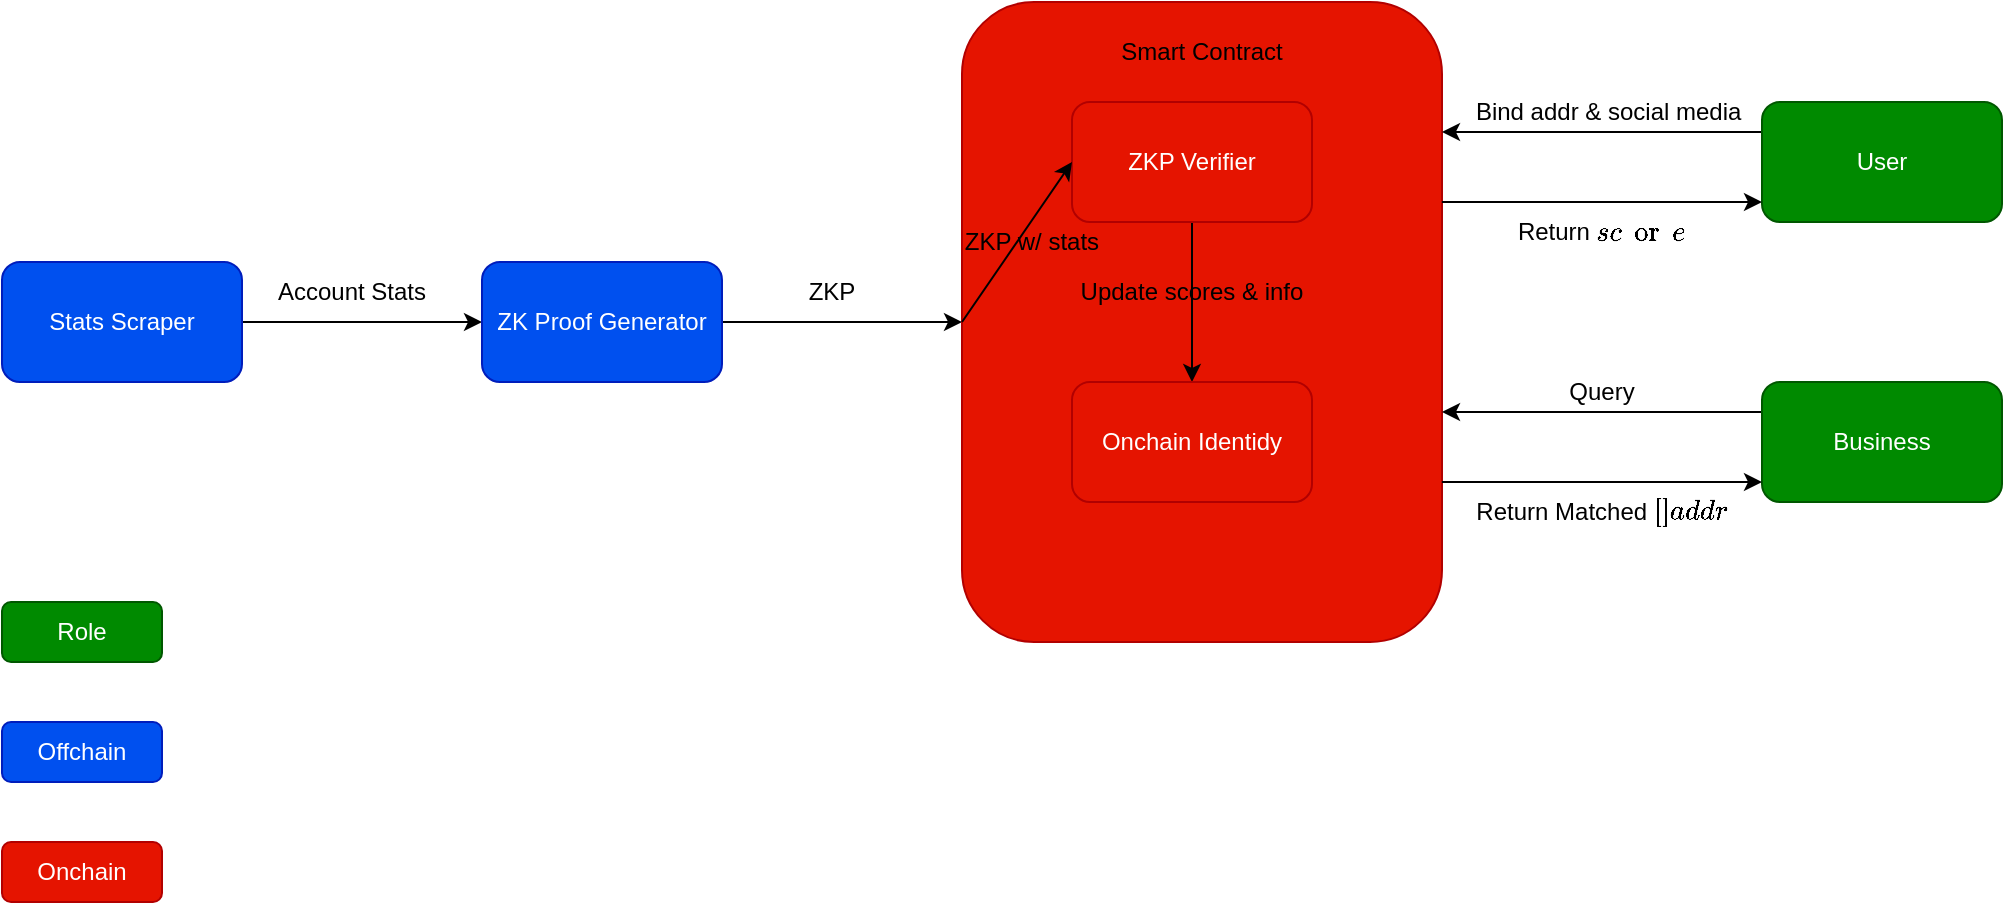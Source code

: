<mxfile>
    <diagram id="L1J3uJSilx2it5hwOt1s" name="Architecture">
        <mxGraphModel dx="1492" dy="859" grid="1" gridSize="10" guides="1" tooltips="1" connect="1" arrows="1" fold="1" page="1" pageScale="1" pageWidth="1920" pageHeight="1200" background="#ffffff" math="0" shadow="0">
            <root>
                <mxCell id="0"/>
                <mxCell id="1" parent="0"/>
                <mxCell id="2" style="edgeStyle=none;html=1;entryX=0;entryY=0.5;entryDx=0;entryDy=0;" parent="1" source="3" target="5" edge="1">
                    <mxGeometry relative="1" as="geometry"/>
                </mxCell>
                <mxCell id="3" value="Stats Scraper" style="rounded=1;whiteSpace=wrap;html=1;fillColor=#0050ef;fontColor=#ffffff;strokeColor=#001DBC;" parent="1" vertex="1">
                    <mxGeometry x="440" y="530" width="120" height="60" as="geometry"/>
                </mxCell>
                <mxCell id="4" style="edgeStyle=none;html=1;" parent="1" source="5" edge="1">
                    <mxGeometry relative="1" as="geometry">
                        <mxPoint x="920" y="560" as="targetPoint"/>
                    </mxGeometry>
                </mxCell>
                <mxCell id="5" value="ZK Proof Generator" style="rounded=1;whiteSpace=wrap;html=1;fillColor=#0050ef;fontColor=#ffffff;strokeColor=#001DBC;" parent="1" vertex="1">
                    <mxGeometry x="680" y="530" width="120" height="60" as="geometry"/>
                </mxCell>
                <mxCell id="6" value="" style="rounded=1;whiteSpace=wrap;html=1;fillColor=#e51400;fontColor=#ffffff;strokeColor=#B20000;" parent="1" vertex="1">
                    <mxGeometry x="920" y="400" width="240" height="320" as="geometry"/>
                </mxCell>
                <mxCell id="8" value="&lt;font style=&quot;color: light-dark(rgb(0, 0, 0), rgb(0, 0, 0));&quot;&gt;Smart Contract&lt;/font&gt;" style="text;html=1;align=center;verticalAlign=middle;whiteSpace=wrap;rounded=0;" parent="1" vertex="1">
                    <mxGeometry x="975" y="410" width="130" height="30" as="geometry"/>
                </mxCell>
                <mxCell id="11" value="" style="edgeStyle=none;html=1;strokeColor=light-dark(#000000,#000000);" parent="1" source="9" target="10" edge="1">
                    <mxGeometry relative="1" as="geometry"/>
                </mxCell>
                <mxCell id="9" value="ZKP Verifier" style="rounded=1;whiteSpace=wrap;html=1;fillColor=#e51400;fontColor=#ffffff;strokeColor=#B20000;" parent="1" vertex="1">
                    <mxGeometry x="975" y="450" width="120" height="60" as="geometry"/>
                </mxCell>
                <mxCell id="10" value="Onchain Identidy" style="whiteSpace=wrap;html=1;rounded=1;fillColor=#e51400;fontColor=#ffffff;strokeColor=#B20000;" parent="1" vertex="1">
                    <mxGeometry x="975" y="590" width="120" height="60" as="geometry"/>
                </mxCell>
                <mxCell id="13" value="" style="endArrow=classic;html=1;entryX=0;entryY=0.5;entryDx=0;entryDy=0;strokeColor=light-dark(#000000,#000000);" parent="1" target="9" edge="1">
                    <mxGeometry width="50" height="50" relative="1" as="geometry">
                        <mxPoint x="920" y="560" as="sourcePoint"/>
                        <mxPoint x="970" y="510" as="targetPoint"/>
                    </mxGeometry>
                </mxCell>
                <mxCell id="17" value="&lt;font style=&quot;color: light-dark(rgb(0, 0, 0), rgb(0, 0, 0));&quot;&gt;ZKP w/ stats&lt;/font&gt;" style="text;html=1;align=center;verticalAlign=middle;whiteSpace=wrap;rounded=0;" parent="1" vertex="1">
                    <mxGeometry x="920" y="510" width="70" height="20" as="geometry"/>
                </mxCell>
                <mxCell id="19" value="&lt;font style=&quot;color: light-dark(rgb(0, 0, 0), rgb(0, 0, 0));&quot;&gt;Update scores &amp;amp; info&lt;/font&gt;" style="text;html=1;align=center;verticalAlign=middle;whiteSpace=wrap;rounded=0;" parent="1" vertex="1">
                    <mxGeometry x="966.25" y="530" width="137.5" height="30" as="geometry"/>
                </mxCell>
                <mxCell id="24" style="edgeStyle=none;html=1;entryX=1;entryY=0.203;entryDx=0;entryDy=0;exitX=0;exitY=0.25;exitDx=0;exitDy=0;entryPerimeter=0;" parent="1" source="20" target="6" edge="1">
                    <mxGeometry relative="1" as="geometry"/>
                </mxCell>
                <mxCell id="20" value="User" style="rounded=1;whiteSpace=wrap;html=1;fillColor=#008a00;fontColor=#ffffff;strokeColor=#005700;" parent="1" vertex="1">
                    <mxGeometry x="1320" y="450" width="120" height="60" as="geometry"/>
                </mxCell>
                <mxCell id="21" value="Role" style="rounded=1;whiteSpace=wrap;html=1;fillColor=#008a00;fontColor=#ffffff;strokeColor=#005700;" parent="1" vertex="1">
                    <mxGeometry x="440" y="700" width="80" height="30" as="geometry"/>
                </mxCell>
                <mxCell id="22" value="Offchain" style="rounded=1;whiteSpace=wrap;html=1;fillColor=#0050ef;fontColor=#ffffff;strokeColor=#001DBC;" parent="1" vertex="1">
                    <mxGeometry x="440" y="760" width="80" height="30" as="geometry"/>
                </mxCell>
                <mxCell id="23" value="Onchain" style="rounded=1;whiteSpace=wrap;html=1;fillColor=#e51400;fontColor=#ffffff;strokeColor=#B20000;" parent="1" vertex="1">
                    <mxGeometry x="440" y="820" width="80" height="30" as="geometry"/>
                </mxCell>
                <mxCell id="26" value="" style="endArrow=classic;html=1;" parent="1" edge="1">
                    <mxGeometry width="50" height="50" relative="1" as="geometry">
                        <mxPoint x="1160" y="500" as="sourcePoint"/>
                        <mxPoint x="1320" y="500" as="targetPoint"/>
                    </mxGeometry>
                </mxCell>
                <mxCell id="27" style="edgeStyle=none;html=1;entryX=1;entryY=0.203;entryDx=0;entryDy=0;exitX=0;exitY=0.25;exitDx=0;exitDy=0;entryPerimeter=0;" parent="1" source="28" edge="1">
                    <mxGeometry relative="1" as="geometry">
                        <mxPoint x="1160" y="605" as="targetPoint"/>
                    </mxGeometry>
                </mxCell>
                <mxCell id="28" value="Business" style="rounded=1;whiteSpace=wrap;html=1;fillColor=#008a00;fontColor=#ffffff;strokeColor=#005700;" parent="1" vertex="1">
                    <mxGeometry x="1320" y="590" width="120" height="60" as="geometry"/>
                </mxCell>
                <mxCell id="29" value="" style="endArrow=classic;html=1;" parent="1" edge="1">
                    <mxGeometry width="50" height="50" relative="1" as="geometry">
                        <mxPoint x="1160" y="640" as="sourcePoint"/>
                        <mxPoint x="1320" y="640" as="targetPoint"/>
                    </mxGeometry>
                </mxCell>
                <mxCell id="30" value="Query" style="text;html=1;align=center;verticalAlign=middle;whiteSpace=wrap;rounded=0;" parent="1" vertex="1">
                    <mxGeometry x="1210" y="580" width="60" height="30" as="geometry"/>
                </mxCell>
                <mxCell id="31" value="Return Matched `[]addr`" style="text;html=1;align=center;verticalAlign=middle;whiteSpace=wrap;rounded=0;" parent="1" vertex="1">
                    <mxGeometry x="1160" y="640" width="160" height="30" as="geometry"/>
                </mxCell>
                <mxCell id="32" value="Bind addr &amp;amp; social media&amp;nbsp;" style="text;html=1;align=center;verticalAlign=middle;whiteSpace=wrap;rounded=0;" parent="1" vertex="1">
                    <mxGeometry x="1170" y="440" width="150" height="30" as="geometry"/>
                </mxCell>
                <mxCell id="33" value="Return `score`" style="text;html=1;align=center;verticalAlign=middle;whiteSpace=wrap;rounded=0;" parent="1" vertex="1">
                    <mxGeometry x="1195" y="500" width="90" height="30" as="geometry"/>
                </mxCell>
                <mxCell id="lFwoF6bqFf01xsQMU0sy-33" value="Account Stats" style="text;html=1;align=center;verticalAlign=middle;whiteSpace=wrap;rounded=0;" vertex="1" parent="1">
                    <mxGeometry x="570" y="530" width="90" height="30" as="geometry"/>
                </mxCell>
                <mxCell id="lFwoF6bqFf01xsQMU0sy-34" value="ZKP" style="text;html=1;align=center;verticalAlign=middle;whiteSpace=wrap;rounded=0;" vertex="1" parent="1">
                    <mxGeometry x="810" y="530" width="90" height="30" as="geometry"/>
                </mxCell>
            </root>
        </mxGraphModel>
    </diagram>
    <diagram id="5sAxrjBRKXG2kk2TQi_Q" name="Flow">
        <mxGraphModel dx="723" dy="537" grid="1" gridSize="10" guides="1" tooltips="1" connect="1" arrows="1" fold="1" page="1" pageScale="1" pageWidth="1920" pageHeight="1200" math="0" shadow="0">
            <root>
                <mxCell id="0"/>
                <mxCell id="1" parent="0"/>
                <mxCell id="6MrxLSPz2OCRYS000vyv-43" value="" style="curved=1;endArrow=classic;html=1;exitX=1;exitY=0;exitDx=0;exitDy=5;exitPerimeter=0;" parent="1" target="-39nq5ZpdxH6TfbfoozZ-6" edge="1">
                    <mxGeometry width="50" height="50" relative="1" as="geometry">
                        <mxPoint x="860" y="470" as="sourcePoint"/>
                        <mxPoint x="860" y="495" as="targetPoint"/>
                        <Array as="points">
                            <mxPoint x="895" y="475"/>
                            <mxPoint x="910" y="495"/>
                        </Array>
                    </mxGeometry>
                </mxCell>
                <mxCell id="-39nq5ZpdxH6TfbfoozZ-1" value="Backend" style="shape=umlLifeline;perimeter=lifelinePerimeter;whiteSpace=wrap;html=1;container=1;dropTarget=0;collapsible=0;recursiveResize=0;outlineConnect=0;portConstraint=eastwest;newEdgeStyle={&quot;edgeStyle&quot;:&quot;elbowEdgeStyle&quot;,&quot;elbow&quot;:&quot;vertical&quot;,&quot;curved&quot;:0,&quot;rounded&quot;:0};" parent="1" vertex="1">
                    <mxGeometry x="610" y="200" width="100" height="400" as="geometry"/>
                </mxCell>
                <mxCell id="-39nq5ZpdxH6TfbfoozZ-2" value="" style="html=1;points=[[0,0,0,0,5],[0,1,0,0,-5],[1,0,0,0,5],[1,1,0,0,-5]];perimeter=orthogonalPerimeter;outlineConnect=0;targetShapes=umlLifeline;portConstraint=eastwest;newEdgeStyle={&quot;curved&quot;:0,&quot;rounded&quot;:0};fillColor=#808080;" parent="-39nq5ZpdxH6TfbfoozZ-1" vertex="1">
                    <mxGeometry x="45" y="70" width="10" height="290" as="geometry"/>
                </mxCell>
                <mxCell id="-39nq5ZpdxH6TfbfoozZ-3" value="Client" style="shape=umlLifeline;perimeter=lifelinePerimeter;whiteSpace=wrap;html=1;container=1;dropTarget=0;collapsible=0;recursiveResize=0;outlineConnect=0;portConstraint=eastwest;newEdgeStyle={&quot;edgeStyle&quot;:&quot;elbowEdgeStyle&quot;,&quot;elbow&quot;:&quot;vertical&quot;,&quot;curved&quot;:0,&quot;rounded&quot;:0};" parent="1" vertex="1">
                    <mxGeometry x="410" y="200" width="100" height="400" as="geometry"/>
                </mxCell>
                <mxCell id="-39nq5ZpdxH6TfbfoozZ-4" value="" style="html=1;points=[[0,0,0,0,5],[0,1,0,0,-5],[1,0,0,0,5],[1,1,0,0,-5]];perimeter=orthogonalPerimeter;outlineConnect=0;targetShapes=umlLifeline;portConstraint=eastwest;newEdgeStyle={&quot;curved&quot;:0,&quot;rounded&quot;:0};" parent="-39nq5ZpdxH6TfbfoozZ-3" vertex="1">
                    <mxGeometry x="45" y="60" width="10" height="320" as="geometry"/>
                </mxCell>
                <mxCell id="-39nq5ZpdxH6TfbfoozZ-5" value="Contract" style="shape=umlLifeline;perimeter=lifelinePerimeter;whiteSpace=wrap;html=1;container=1;dropTarget=0;collapsible=0;recursiveResize=0;outlineConnect=0;portConstraint=eastwest;newEdgeStyle={&quot;edgeStyle&quot;:&quot;elbowEdgeStyle&quot;,&quot;elbow&quot;:&quot;vertical&quot;,&quot;curved&quot;:0,&quot;rounded&quot;:0};" parent="1" vertex="1">
                    <mxGeometry x="810" y="200" width="100" height="400" as="geometry"/>
                </mxCell>
                <mxCell id="-39nq5ZpdxH6TfbfoozZ-6" value="" style="html=1;points=[[0,0,0,0,5],[0,1,0,0,-5],[1,0,0,0,5],[1,1,0,0,-5]];perimeter=orthogonalPerimeter;outlineConnect=0;targetShapes=umlLifeline;portConstraint=eastwest;newEdgeStyle={&quot;curved&quot;:0,&quot;rounded&quot;:0};fillColor=#808080;" parent="-39nq5ZpdxH6TfbfoozZ-5" vertex="1">
                    <mxGeometry x="45" y="220" width="10" height="120" as="geometry"/>
                </mxCell>
                <mxCell id="-39nq5ZpdxH6TfbfoozZ-21" value="" style="curved=1;endArrow=classic;html=1;exitX=1;exitY=0;exitDx=0;exitDy=5;exitPerimeter=0;" parent="-39nq5ZpdxH6TfbfoozZ-5" source="-39nq5ZpdxH6TfbfoozZ-6" target="-39nq5ZpdxH6TfbfoozZ-6" edge="1">
                    <mxGeometry width="50" height="50" relative="1" as="geometry">
                        <mxPoint x="10" y="230" as="sourcePoint"/>
                        <mxPoint x="20" y="250" as="targetPoint"/>
                        <Array as="points">
                            <mxPoint x="90" y="230"/>
                            <mxPoint x="105" y="250"/>
                        </Array>
                    </mxGeometry>
                </mxCell>
                <mxCell id="-39nq5ZpdxH6TfbfoozZ-7" value="" style="endArrow=classic;html=1;" parent="1" edge="1">
                    <mxGeometry width="50" height="50" relative="1" as="geometry">
                        <mxPoint x="465.0" y="270" as="sourcePoint"/>
                        <mxPoint x="655" y="270" as="targetPoint"/>
                    </mxGeometry>
                </mxCell>
                <mxCell id="-39nq5ZpdxH6TfbfoozZ-8" value="Initial `updateScore` req" style="edgeLabel;html=1;align=center;verticalAlign=middle;resizable=0;points=[];" parent="-39nq5ZpdxH6TfbfoozZ-7" vertex="1" connectable="0">
                    <mxGeometry x="-0.138" relative="1" as="geometry">
                        <mxPoint as="offset"/>
                    </mxGeometry>
                </mxCell>
                <mxCell id="-39nq5ZpdxH6TfbfoozZ-10" value="" style="endArrow=classic;html=1;" parent="1" source="-39nq5ZpdxH6TfbfoozZ-4" edge="1">
                    <mxGeometry width="50" height="50" relative="1" as="geometry">
                        <mxPoint x="510" y="300" as="sourcePoint"/>
                        <mxPoint x="654.5" y="300" as="targetPoint"/>
                    </mxGeometry>
                </mxCell>
                <mxCell id="-39nq5ZpdxH6TfbfoozZ-11" value="Login Accounts" style="edgeLabel;html=1;align=center;verticalAlign=middle;resizable=0;points=[];" parent="-39nq5ZpdxH6TfbfoozZ-10" vertex="1" connectable="0">
                    <mxGeometry x="-0.138" relative="1" as="geometry">
                        <mxPoint as="offset"/>
                    </mxGeometry>
                </mxCell>
                <mxCell id="-39nq5ZpdxH6TfbfoozZ-12" value="" style="curved=1;endArrow=classic;html=1;" parent="1" target="-39nq5ZpdxH6TfbfoozZ-2" edge="1">
                    <mxGeometry width="50" height="50" relative="1" as="geometry">
                        <mxPoint x="665" y="310" as="sourcePoint"/>
                        <mxPoint x="710" y="380" as="targetPoint"/>
                        <Array as="points">
                            <mxPoint x="760" y="330"/>
                        </Array>
                    </mxGeometry>
                </mxCell>
                <mxCell id="-39nq5ZpdxH6TfbfoozZ-13" value="Scraping data" style="text;html=1;align=left;verticalAlign=middle;whiteSpace=wrap;rounded=0;" parent="1" vertex="1">
                    <mxGeometry x="710" y="300" width="90" height="30" as="geometry"/>
                </mxCell>
                <mxCell id="-39nq5ZpdxH6TfbfoozZ-14" value="" style="curved=1;endArrow=classic;html=1;" parent="1" edge="1">
                    <mxGeometry width="50" height="50" relative="1" as="geometry">
                        <mxPoint x="665" y="340" as="sourcePoint"/>
                        <mxPoint x="665" y="360" as="targetPoint"/>
                        <Array as="points">
                            <mxPoint x="760" y="360"/>
                        </Array>
                    </mxGeometry>
                </mxCell>
                <mxCell id="-39nq5ZpdxH6TfbfoozZ-15" value="Aggregate data" style="text;html=1;align=left;verticalAlign=middle;whiteSpace=wrap;rounded=0;" parent="1" vertex="1">
                    <mxGeometry x="710" y="330" width="90" height="30" as="geometry"/>
                </mxCell>
                <mxCell id="-39nq5ZpdxH6TfbfoozZ-17" value="" style="curved=1;endArrow=classic;html=1;" parent="1" edge="1">
                    <mxGeometry width="50" height="50" relative="1" as="geometry">
                        <mxPoint x="665" y="370" as="sourcePoint"/>
                        <mxPoint x="665" y="390" as="targetPoint"/>
                        <Array as="points">
                            <mxPoint x="760" y="390"/>
                        </Array>
                    </mxGeometry>
                </mxCell>
                <mxCell id="-39nq5ZpdxH6TfbfoozZ-18" value="Gen ZKP" style="text;html=1;align=left;verticalAlign=middle;whiteSpace=wrap;rounded=0;" parent="1" vertex="1">
                    <mxGeometry x="710" y="360" width="90" height="30" as="geometry"/>
                </mxCell>
                <mxCell id="-39nq5ZpdxH6TfbfoozZ-19" value="" style="endArrow=classic;html=1;" parent="1" source="-39nq5ZpdxH6TfbfoozZ-2" target="-39nq5ZpdxH6TfbfoozZ-6" edge="1">
                    <mxGeometry width="50" height="50" relative="1" as="geometry">
                        <mxPoint x="665" y="410" as="sourcePoint"/>
                        <mxPoint x="810" y="410" as="targetPoint"/>
                    </mxGeometry>
                </mxCell>
                <mxCell id="-39nq5ZpdxH6TfbfoozZ-20" value="Submit `updateScoreReq` w/ ZKP" style="edgeLabel;html=1;align=center;verticalAlign=middle;resizable=0;points=[];" parent="-39nq5ZpdxH6TfbfoozZ-19" vertex="1" connectable="0">
                    <mxGeometry x="-0.07" y="-1" relative="1" as="geometry">
                        <mxPoint as="offset"/>
                    </mxGeometry>
                </mxCell>
                <mxCell id="-39nq5ZpdxH6TfbfoozZ-23" value="Verify ZKP" style="text;html=1;align=left;verticalAlign=middle;whiteSpace=wrap;rounded=0;" parent="1" vertex="1">
                    <mxGeometry x="900" y="410" width="60" height="30" as="geometry"/>
                </mxCell>
                <mxCell id="-39nq5ZpdxH6TfbfoozZ-25" value="Update data" style="text;html=1;align=left;verticalAlign=middle;whiteSpace=wrap;rounded=0;" parent="1" vertex="1">
                    <mxGeometry x="900" y="460" width="70" height="30" as="geometry"/>
                </mxCell>
                <mxCell id="-39nq5ZpdxH6TfbfoozZ-26" value="" style="endArrow=classic;html=1;" parent="1" target="-39nq5ZpdxH6TfbfoozZ-2" edge="1">
                    <mxGeometry width="50" height="50" relative="1" as="geometry">
                        <mxPoint x="860" y="540" as="sourcePoint"/>
                        <mxPoint x="670" y="540" as="targetPoint"/>
                    </mxGeometry>
                </mxCell>
                <mxCell id="-39nq5ZpdxH6TfbfoozZ-27" value="Resp" style="edgeLabel;html=1;align=center;verticalAlign=middle;resizable=0;points=[];" parent="-39nq5ZpdxH6TfbfoozZ-26" vertex="1" connectable="0">
                    <mxGeometry x="-0.07" y="-1" relative="1" as="geometry">
                        <mxPoint as="offset"/>
                    </mxGeometry>
                </mxCell>
                <mxCell id="-39nq5ZpdxH6TfbfoozZ-28" value="" style="endArrow=classic;html=1;" parent="1" target="-39nq5ZpdxH6TfbfoozZ-4" edge="1">
                    <mxGeometry width="50" height="50" relative="1" as="geometry">
                        <mxPoint x="660" y="560" as="sourcePoint"/>
                        <mxPoint x="510" y="560" as="targetPoint"/>
                    </mxGeometry>
                </mxCell>
                <mxCell id="-39nq5ZpdxH6TfbfoozZ-29" value="Resp" style="edgeLabel;html=1;align=center;verticalAlign=middle;resizable=0;points=[];" parent="-39nq5ZpdxH6TfbfoozZ-28" vertex="1" connectable="0">
                    <mxGeometry x="-0.07" y="-1" relative="1" as="geometry">
                        <mxPoint as="offset"/>
                    </mxGeometry>
                </mxCell>
                <mxCell id="6MrxLSPz2OCRYS000vyv-3" value="Frontend" style="shape=umlLifeline;perimeter=lifelinePerimeter;whiteSpace=wrap;html=1;container=1;dropTarget=0;collapsible=0;recursiveResize=0;outlineConnect=0;portConstraint=eastwest;newEdgeStyle={&quot;edgeStyle&quot;:&quot;elbowEdgeStyle&quot;,&quot;elbow&quot;:&quot;vertical&quot;,&quot;curved&quot;:0,&quot;rounded&quot;:0};" parent="1" vertex="1">
                    <mxGeometry x="1200" y="200" width="100" height="280" as="geometry"/>
                </mxCell>
                <mxCell id="6MrxLSPz2OCRYS000vyv-4" value="" style="html=1;points=[[0,0,0,0,5],[0,1,0,0,-5],[1,0,0,0,5],[1,1,0,0,-5]];perimeter=orthogonalPerimeter;outlineConnect=0;targetShapes=umlLifeline;portConstraint=eastwest;newEdgeStyle={&quot;curved&quot;:0,&quot;rounded&quot;:0};fillColor=#808080;" parent="6MrxLSPz2OCRYS000vyv-3" vertex="1">
                    <mxGeometry x="45" y="70" width="10" height="100" as="geometry"/>
                </mxCell>
                <mxCell id="6MrxLSPz2OCRYS000vyv-5" value="Client" style="shape=umlLifeline;perimeter=lifelinePerimeter;whiteSpace=wrap;html=1;container=1;dropTarget=0;collapsible=0;recursiveResize=0;outlineConnect=0;portConstraint=eastwest;newEdgeStyle={&quot;edgeStyle&quot;:&quot;elbowEdgeStyle&quot;,&quot;elbow&quot;:&quot;vertical&quot;,&quot;curved&quot;:0,&quot;rounded&quot;:0};" parent="1" vertex="1">
                    <mxGeometry x="1040" y="200" width="100" height="280" as="geometry"/>
                </mxCell>
                <mxCell id="6MrxLSPz2OCRYS000vyv-6" value="" style="html=1;points=[[0,0,0,0,5],[0,1,0,0,-5],[1,0,0,0,5],[1,1,0,0,-5]];perimeter=orthogonalPerimeter;outlineConnect=0;targetShapes=umlLifeline;portConstraint=eastwest;newEdgeStyle={&quot;curved&quot;:0,&quot;rounded&quot;:0};" parent="6MrxLSPz2OCRYS000vyv-5" vertex="1">
                    <mxGeometry x="45" y="60" width="10" height="140" as="geometry"/>
                </mxCell>
                <mxCell id="6MrxLSPz2OCRYS000vyv-7" value="Contract" style="shape=umlLifeline;perimeter=lifelinePerimeter;whiteSpace=wrap;html=1;container=1;dropTarget=0;collapsible=0;recursiveResize=0;outlineConnect=0;portConstraint=eastwest;newEdgeStyle={&quot;edgeStyle&quot;:&quot;elbowEdgeStyle&quot;,&quot;elbow&quot;:&quot;vertical&quot;,&quot;curved&quot;:0,&quot;rounded&quot;:0};" parent="1" vertex="1">
                    <mxGeometry x="1360" y="200" width="100" height="280" as="geometry"/>
                </mxCell>
                <mxCell id="6MrxLSPz2OCRYS000vyv-8" value="" style="html=1;points=[[0,0,0,0,5],[0,1,0,0,-5],[1,0,0,0,5],[1,1,0,0,-5]];perimeter=orthogonalPerimeter;outlineConnect=0;targetShapes=umlLifeline;portConstraint=eastwest;newEdgeStyle={&quot;curved&quot;:0,&quot;rounded&quot;:0};fillColor=#808080;" parent="6MrxLSPz2OCRYS000vyv-7" vertex="1">
                    <mxGeometry x="45" y="80" width="10" height="60" as="geometry"/>
                </mxCell>
                <mxCell id="6MrxLSPz2OCRYS000vyv-9" value="" style="endArrow=classic;html=1;" parent="1" target="6MrxLSPz2OCRYS000vyv-4" edge="1">
                    <mxGeometry width="50" height="50" relative="1" as="geometry">
                        <mxPoint x="1095" y="270" as="sourcePoint"/>
                        <mxPoint x="1230" y="270" as="targetPoint"/>
                    </mxGeometry>
                </mxCell>
                <mxCell id="6MrxLSPz2OCRYS000vyv-10" value="Specify query" style="edgeLabel;html=1;align=center;verticalAlign=middle;resizable=0;points=[];" parent="6MrxLSPz2OCRYS000vyv-9" vertex="1" connectable="0">
                    <mxGeometry x="-0.138" relative="1" as="geometry">
                        <mxPoint as="offset"/>
                    </mxGeometry>
                </mxCell>
                <mxCell id="6MrxLSPz2OCRYS000vyv-19" value="" style="endArrow=classic;html=1;" parent="1" source="6MrxLSPz2OCRYS000vyv-4" target="6MrxLSPz2OCRYS000vyv-8" edge="1">
                    <mxGeometry width="50" height="50" relative="1" as="geometry">
                        <mxPoint x="1255" y="410" as="sourcePoint"/>
                        <mxPoint x="1400" y="410" as="targetPoint"/>
                        <Array as="points">
                            <mxPoint x="1380" y="280"/>
                        </Array>
                    </mxGeometry>
                </mxCell>
                <mxCell id="6MrxLSPz2OCRYS000vyv-20" value="call `query(queryReq)`" style="edgeLabel;html=1;align=center;verticalAlign=middle;resizable=0;points=[];" parent="6MrxLSPz2OCRYS000vyv-19" vertex="1" connectable="0">
                    <mxGeometry x="-0.07" y="-1" relative="1" as="geometry">
                        <mxPoint as="offset"/>
                    </mxGeometry>
                </mxCell>
                <mxCell id="6MrxLSPz2OCRYS000vyv-25" value="" style="endArrow=classic;html=1;" parent="1" edge="1">
                    <mxGeometry width="50" height="50" relative="1" as="geometry">
                        <mxPoint x="1250" y="370" as="sourcePoint"/>
                        <mxPoint x="1095" y="370" as="targetPoint"/>
                    </mxGeometry>
                </mxCell>
                <mxCell id="6MrxLSPz2OCRYS000vyv-26" value="return `address[]`" style="edgeLabel;html=1;align=center;verticalAlign=middle;resizable=0;points=[];" parent="6MrxLSPz2OCRYS000vyv-25" vertex="1" connectable="0">
                    <mxGeometry x="-0.07" y="-1" relative="1" as="geometry">
                        <mxPoint as="offset"/>
                    </mxGeometry>
                </mxCell>
                <mxCell id="6MrxLSPz2OCRYS000vyv-27" value="" style="endArrow=classic;html=1;" parent="1" source="6MrxLSPz2OCRYS000vyv-8" target="6MrxLSPz2OCRYS000vyv-4" edge="1">
                    <mxGeometry width="50" height="50" relative="1" as="geometry">
                        <mxPoint x="1400" y="340" as="sourcePoint"/>
                        <mxPoint x="1260" y="340" as="targetPoint"/>
                        <Array as="points">
                            <mxPoint x="1385" y="340"/>
                        </Array>
                    </mxGeometry>
                </mxCell>
                <mxCell id="6MrxLSPz2OCRYS000vyv-28" value="return `address[]`" style="edgeLabel;html=1;align=center;verticalAlign=middle;resizable=0;points=[];" parent="6MrxLSPz2OCRYS000vyv-27" vertex="1" connectable="0">
                    <mxGeometry x="-0.07" y="-1" relative="1" as="geometry">
                        <mxPoint as="offset"/>
                    </mxGeometry>
                </mxCell>
                <mxCell id="6MrxLSPz2OCRYS000vyv-29" value="Frontend" style="shape=umlLifeline;perimeter=lifelinePerimeter;whiteSpace=wrap;html=1;container=1;dropTarget=0;collapsible=0;recursiveResize=0;outlineConnect=0;portConstraint=eastwest;newEdgeStyle={&quot;edgeStyle&quot;:&quot;elbowEdgeStyle&quot;,&quot;elbow&quot;:&quot;vertical&quot;,&quot;curved&quot;:0,&quot;rounded&quot;:0};" parent="1" vertex="1">
                    <mxGeometry x="1200" y="600" width="100" height="280" as="geometry"/>
                </mxCell>
                <mxCell id="6MrxLSPz2OCRYS000vyv-30" value="" style="html=1;points=[[0,0,0,0,5],[0,1,0,0,-5],[1,0,0,0,5],[1,1,0,0,-5]];perimeter=orthogonalPerimeter;outlineConnect=0;targetShapes=umlLifeline;portConstraint=eastwest;newEdgeStyle={&quot;curved&quot;:0,&quot;rounded&quot;:0};fillColor=#808080;" parent="6MrxLSPz2OCRYS000vyv-29" vertex="1">
                    <mxGeometry x="45" y="70" width="10" height="100" as="geometry"/>
                </mxCell>
                <mxCell id="6MrxLSPz2OCRYS000vyv-31" value="Client" style="shape=umlLifeline;perimeter=lifelinePerimeter;whiteSpace=wrap;html=1;container=1;dropTarget=0;collapsible=0;recursiveResize=0;outlineConnect=0;portConstraint=eastwest;newEdgeStyle={&quot;edgeStyle&quot;:&quot;elbowEdgeStyle&quot;,&quot;elbow&quot;:&quot;vertical&quot;,&quot;curved&quot;:0,&quot;rounded&quot;:0};" parent="1" vertex="1">
                    <mxGeometry x="1040" y="600" width="100" height="280" as="geometry"/>
                </mxCell>
                <mxCell id="6MrxLSPz2OCRYS000vyv-32" value="" style="html=1;points=[[0,0,0,0,5],[0,1,0,0,-5],[1,0,0,0,5],[1,1,0,0,-5]];perimeter=orthogonalPerimeter;outlineConnect=0;targetShapes=umlLifeline;portConstraint=eastwest;newEdgeStyle={&quot;curved&quot;:0,&quot;rounded&quot;:0};" parent="6MrxLSPz2OCRYS000vyv-31" vertex="1">
                    <mxGeometry x="45" y="60" width="10" height="140" as="geometry"/>
                </mxCell>
                <mxCell id="6MrxLSPz2OCRYS000vyv-33" value="Contract" style="shape=umlLifeline;perimeter=lifelinePerimeter;whiteSpace=wrap;html=1;container=1;dropTarget=0;collapsible=0;recursiveResize=0;outlineConnect=0;portConstraint=eastwest;newEdgeStyle={&quot;edgeStyle&quot;:&quot;elbowEdgeStyle&quot;,&quot;elbow&quot;:&quot;vertical&quot;,&quot;curved&quot;:0,&quot;rounded&quot;:0};" parent="1" vertex="1">
                    <mxGeometry x="1360" y="600" width="100" height="280" as="geometry"/>
                </mxCell>
                <mxCell id="6MrxLSPz2OCRYS000vyv-34" value="" style="html=1;points=[[0,0,0,0,5],[0,1,0,0,-5],[1,0,0,0,5],[1,1,0,0,-5]];perimeter=orthogonalPerimeter;outlineConnect=0;targetShapes=umlLifeline;portConstraint=eastwest;newEdgeStyle={&quot;curved&quot;:0,&quot;rounded&quot;:0};fillColor=#808080;" parent="6MrxLSPz2OCRYS000vyv-33" vertex="1">
                    <mxGeometry x="45" y="80" width="10" height="60" as="geometry"/>
                </mxCell>
                <mxCell id="6MrxLSPz2OCRYS000vyv-35" value="" style="endArrow=classic;html=1;" parent="1" target="6MrxLSPz2OCRYS000vyv-30" edge="1">
                    <mxGeometry width="50" height="50" relative="1" as="geometry">
                        <mxPoint x="1095" y="670" as="sourcePoint"/>
                        <mxPoint x="1230" y="670" as="targetPoint"/>
                    </mxGeometry>
                </mxCell>
                <mxCell id="6MrxLSPz2OCRYS000vyv-36" value="Initiate `getScore`" style="edgeLabel;html=1;align=center;verticalAlign=middle;resizable=0;points=[];" parent="6MrxLSPz2OCRYS000vyv-35" vertex="1" connectable="0">
                    <mxGeometry x="-0.138" relative="1" as="geometry">
                        <mxPoint as="offset"/>
                    </mxGeometry>
                </mxCell>
                <mxCell id="6MrxLSPz2OCRYS000vyv-37" value="" style="endArrow=classic;html=1;" parent="1" source="6MrxLSPz2OCRYS000vyv-30" target="6MrxLSPz2OCRYS000vyv-34" edge="1">
                    <mxGeometry width="50" height="50" relative="1" as="geometry">
                        <mxPoint x="1255" y="810" as="sourcePoint"/>
                        <mxPoint x="1400" y="810" as="targetPoint"/>
                        <Array as="points">
                            <mxPoint x="1380" y="680"/>
                        </Array>
                    </mxGeometry>
                </mxCell>
                <mxCell id="6MrxLSPz2OCRYS000vyv-38" value="call `getScore(addr)`" style="edgeLabel;html=1;align=center;verticalAlign=middle;resizable=0;points=[];" parent="6MrxLSPz2OCRYS000vyv-37" vertex="1" connectable="0">
                    <mxGeometry x="-0.07" y="-1" relative="1" as="geometry">
                        <mxPoint as="offset"/>
                    </mxGeometry>
                </mxCell>
                <mxCell id="6MrxLSPz2OCRYS000vyv-39" value="" style="endArrow=classic;html=1;" parent="1" edge="1">
                    <mxGeometry width="50" height="50" relative="1" as="geometry">
                        <mxPoint x="1250" y="770" as="sourcePoint"/>
                        <mxPoint x="1095" y="770" as="targetPoint"/>
                    </mxGeometry>
                </mxCell>
                <mxCell id="6MrxLSPz2OCRYS000vyv-40" value="return `address[]`" style="edgeLabel;html=1;align=center;verticalAlign=middle;resizable=0;points=[];" parent="6MrxLSPz2OCRYS000vyv-39" vertex="1" connectable="0">
                    <mxGeometry x="-0.07" y="-1" relative="1" as="geometry">
                        <mxPoint as="offset"/>
                    </mxGeometry>
                </mxCell>
                <mxCell id="6MrxLSPz2OCRYS000vyv-41" value="" style="endArrow=classic;html=1;" parent="1" source="6MrxLSPz2OCRYS000vyv-34" target="6MrxLSPz2OCRYS000vyv-30" edge="1">
                    <mxGeometry width="50" height="50" relative="1" as="geometry">
                        <mxPoint x="1400" y="740" as="sourcePoint"/>
                        <mxPoint x="1260" y="740" as="targetPoint"/>
                        <Array as="points">
                            <mxPoint x="1385" y="740"/>
                        </Array>
                    </mxGeometry>
                </mxCell>
                <mxCell id="6MrxLSPz2OCRYS000vyv-42" value="return `address[]`" style="edgeLabel;html=1;align=center;verticalAlign=middle;resizable=0;points=[];" parent="6MrxLSPz2OCRYS000vyv-41" vertex="1" connectable="0">
                    <mxGeometry x="-0.07" y="-1" relative="1" as="geometry">
                        <mxPoint as="offset"/>
                    </mxGeometry>
                </mxCell>
            </root>
        </mxGraphModel>
    </diagram>
</mxfile>